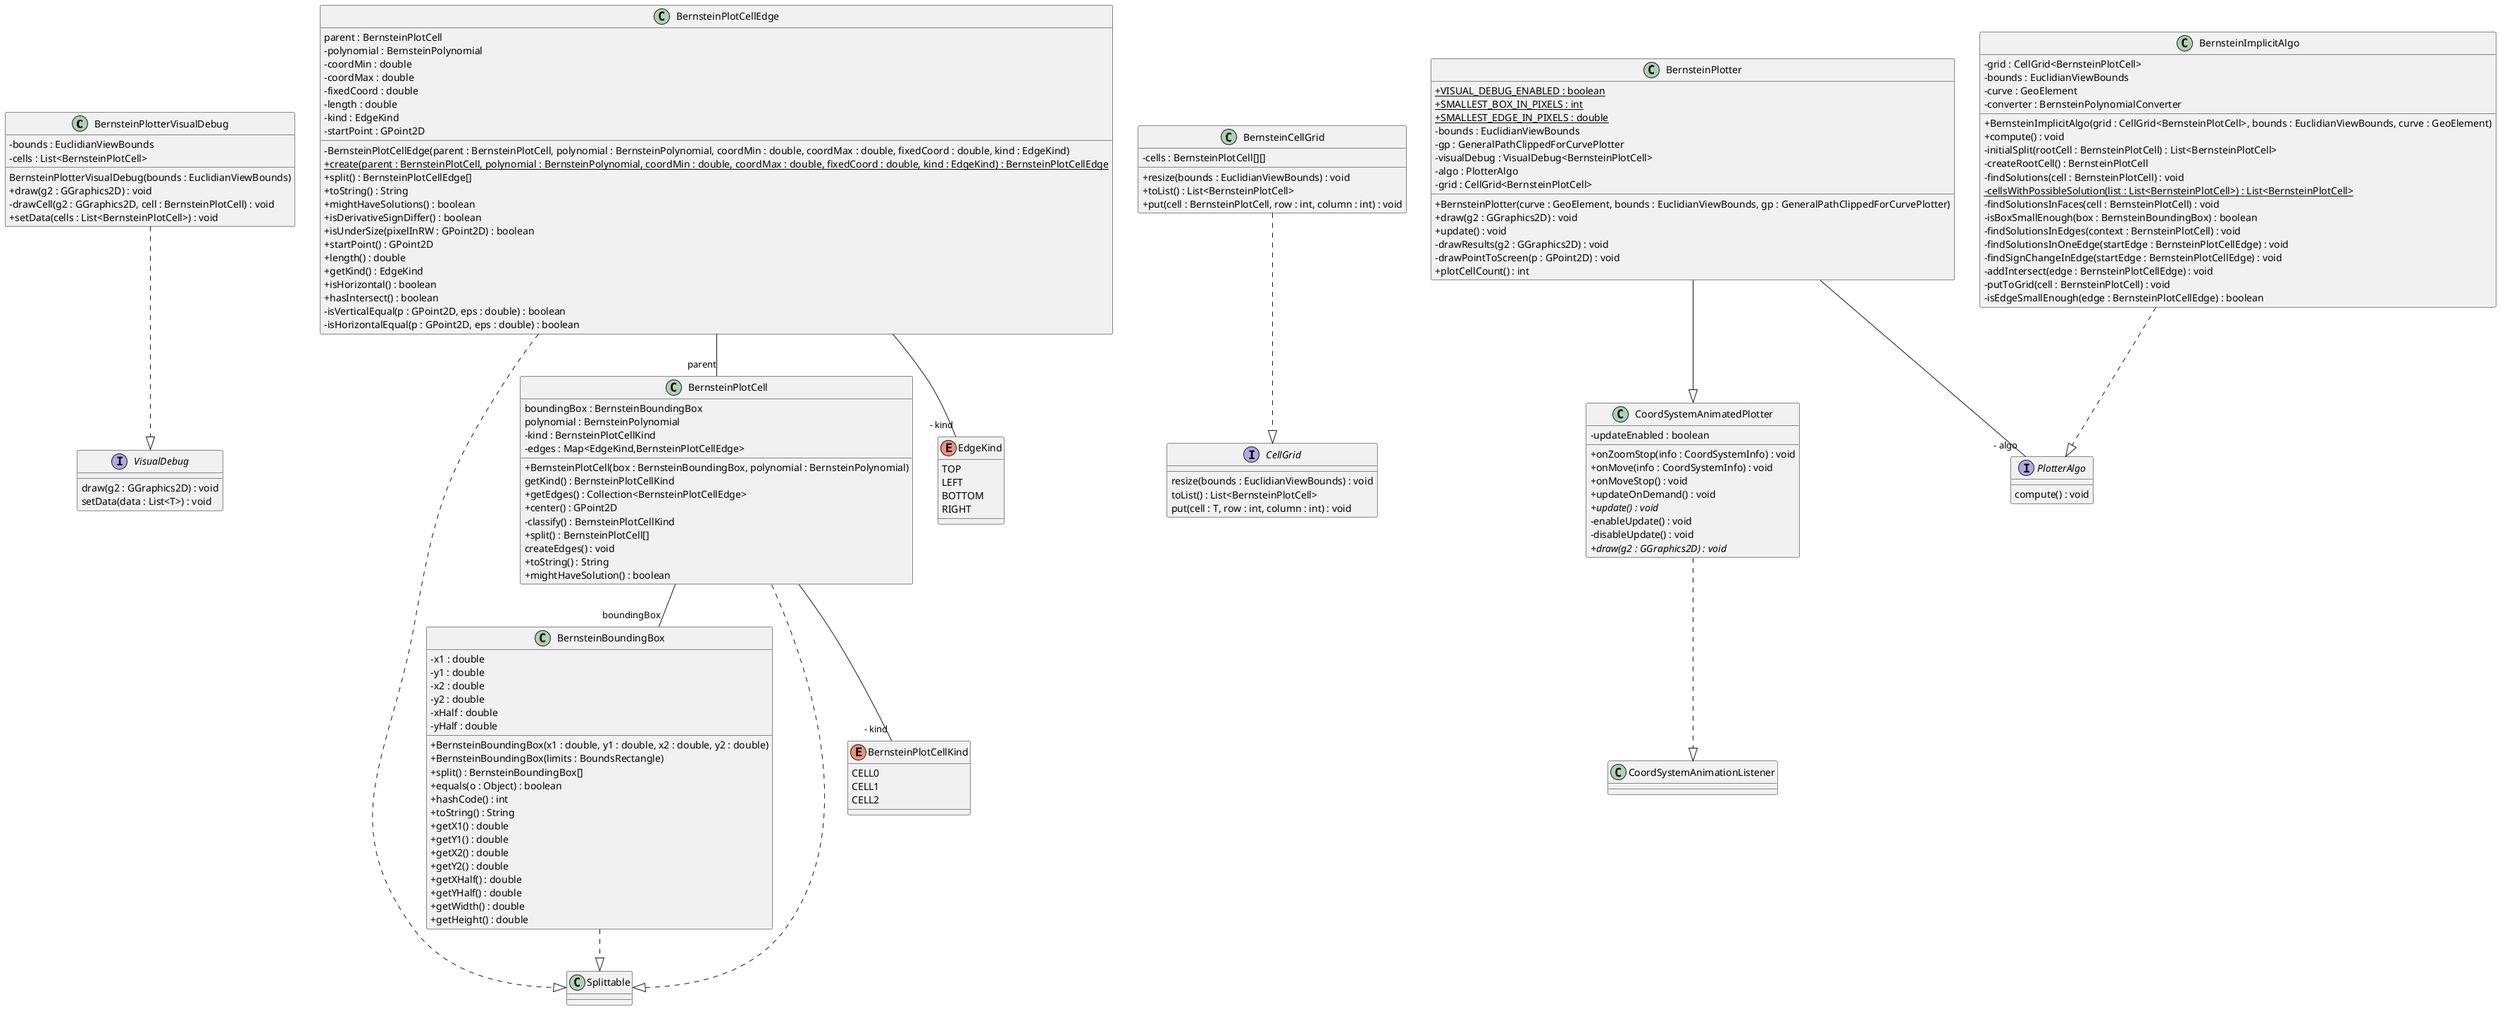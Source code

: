 @startuml
skinparam classAttributeIconSize 0
class BernsteinPlotterVisualDebug{
- bounds : EuclidianViewBounds
- cells : List<BernsteinPlotCell>
BernsteinPlotterVisualDebug(bounds : EuclidianViewBounds)
+ draw(g2 : GGraphics2D) : void
- drawCell(g2 : GGraphics2D, cell : BernsteinPlotCell) : void
+ setData(cells : List<BernsteinPlotCell>) : void
}
BernsteinPlotterVisualDebug ..|> VisualDebug
class BernsteinBoundingBox{
- x1 : double
- y1 : double
- x2 : double
- y2 : double
- xHalf : double
- yHalf : double
+ BernsteinBoundingBox(x1 : double, y1 : double, x2 : double, y2 : double)
+ BernsteinBoundingBox(limits : BoundsRectangle)
+ split() : BernsteinBoundingBox[]
+ equals(o : Object) : boolean
+ hashCode() : int
+ toString() : String
+ getX1() : double
+ getY1() : double
+ getX2() : double
+ getY2() : double
+ getXHalf() : double
+ getYHalf() : double
+ getWidth() : double
+ getHeight() : double
}
BernsteinBoundingBox ..|> Splittable
class BernsteinCellGrid{
- cells : BernsteinPlotCell[][]
+ resize(bounds : EuclidianViewBounds) : void
+ toList() : List<BernsteinPlotCell>
+ put(cell : BernsteinPlotCell, row : int, column : int) : void
}
BernsteinCellGrid ..|> CellGrid
class CoordSystemAnimatedPlotter{
- updateEnabled : boolean
+ onZoomStop(info : CoordSystemInfo) : void
+ onMove(info : CoordSystemInfo) : void
+ onMoveStop() : void
+ updateOnDemand() : void
+ {abstract} update() : void
- enableUpdate() : void
- disableUpdate() : void
+ {abstract} draw(g2 : GGraphics2D) : void
}
CoordSystemAnimatedPlotter ..|> CoordSystemAnimationListener
class BernsteinPlotCellEdge{
parent : BernsteinPlotCell
- polynomial : BernsteinPolynomial
- coordMin : double
- coordMax : double
- fixedCoord : double
- length : double
- kind : EdgeKind
- startPoint : GPoint2D
- BernsteinPlotCellEdge(parent : BernsteinPlotCell, polynomial : BernsteinPolynomial, coordMin : double, coordMax : double, fixedCoord : double, kind : EdgeKind)
+ {static} create(parent : BernsteinPlotCell, polynomial : BernsteinPolynomial, coordMin : double, coordMax : double, fixedCoord : double, kind : EdgeKind) : BernsteinPlotCellEdge
+ split() : BernsteinPlotCellEdge[]
+ toString() : String
+ mightHaveSolutions() : boolean
+ isDerivativeSignDiffer() : boolean
+ isUnderSize(pixelInRW : GPoint2D) : boolean
+ startPoint() : GPoint2D
+ length() : double
+ getKind() : EdgeKind
+ isHorizontal() : boolean
+ hasIntersect() : boolean
- isVerticalEqual(p : GPoint2D, eps : double) : boolean
- isHorizontalEqual(p : GPoint2D, eps : double) : boolean
}
BernsteinPlotCellEdge ..|> Splittable
class BernsteinPlotCell{
boundingBox : BernsteinBoundingBox
polynomial : BernsteinPolynomial
- kind : BernsteinPlotCellKind
- edges : Map<EdgeKind,BernsteinPlotCellEdge>
+ BernsteinPlotCell(box : BernsteinBoundingBox, polynomial : BernsteinPolynomial)
getKind() : BernsteinPlotCellKind
+ getEdges() : Collection<BernsteinPlotCellEdge>
+ center() : GPoint2D
- classify() : BernsteinPlotCellKind
+ split() : BernsteinPlotCell[]
createEdges() : void
+ toString() : String
+ mightHaveSolution() : boolean
}
BernsteinPlotCell ..|> Splittable
class BernsteinPlotter{
+ {static} VISUAL_DEBUG_ENABLED : boolean
+ {static} SMALLEST_BOX_IN_PIXELS : int
+ {static} SMALLEST_EDGE_IN_PIXELS : double
- bounds : EuclidianViewBounds
- gp : GeneralPathClippedForCurvePlotter
- visualDebug : VisualDebug<BernsteinPlotCell>
- algo : PlotterAlgo
- grid : CellGrid<BernsteinPlotCell>
+ BernsteinPlotter(curve : GeoElement, bounds : EuclidianViewBounds, gp : GeneralPathClippedForCurvePlotter)
+ draw(g2 : GGraphics2D) : void
+ update() : void
- drawResults(g2 : GGraphics2D) : void
- drawPointToScreen(p : GPoint2D) : void
+ plotCellCount() : int
}
BernsteinPlotter --|> CoordSystemAnimatedPlotter
class BernsteinImplicitAlgo{
- grid : CellGrid<BernsteinPlotCell>
- bounds : EuclidianViewBounds
- curve : GeoElement
- converter : BernsteinPolynomialConverter
+ BernsteinImplicitAlgo(grid : CellGrid<BernsteinPlotCell>, bounds : EuclidianViewBounds, curve : GeoElement)
+ compute() : void
- initialSplit(rootCell : BernsteinPlotCell) : List<BernsteinPlotCell>
- createRootCell() : BernsteinPlotCell
- findSolutions(cell : BernsteinPlotCell) : void
- {static} cellsWithPossibleSolution(list : List<BernsteinPlotCell>) : List<BernsteinPlotCell>
- findSolutionsInFaces(cell : BernsteinPlotCell) : void
- isBoxSmallEnough(box : BernsteinBoundingBox) : boolean
- findSolutionsInEdges(context : BernsteinPlotCell) : void
- findSolutionsInOneEdge(startEdge : BernsteinPlotCellEdge) : void
- findSignChangeInEdge(startEdge : BernsteinPlotCellEdge) : void
- addIntersect(edge : BernsteinPlotCellEdge) : void
- putToGrid(cell : BernsteinPlotCell) : void
- isEdgeSmallEnough(edge : BernsteinPlotCellEdge) : boolean
}
BernsteinImplicitAlgo ..|> PlotterAlgo
BernsteinPlotCellEdge--"parent" BernsteinPlotCell
BernsteinPlotCellEdge--"- kind" EdgeKind
BernsteinPlotCell--"boundingBox" BernsteinBoundingBox
BernsteinPlotCell--"- kind" BernsteinPlotCellKind
BernsteinPlotter--"- algo" PlotterAlgo
interface VisualDebug{
draw(g2 : GGraphics2D) : void
setData(data : List<T>) : void
}
interface PlotterAlgo{
compute() : void
}
interface CellGrid{
resize(bounds : EuclidianViewBounds) : void
toList() : List<BernsteinPlotCell>
put(cell : T, row : int, column : int) : void
}
enum BernsteinPlotCellKind{
CELL0
CELL1
CELL2
}
enum EdgeKind{
TOP
LEFT
BOTTOM
RIGHT
}
@enduml